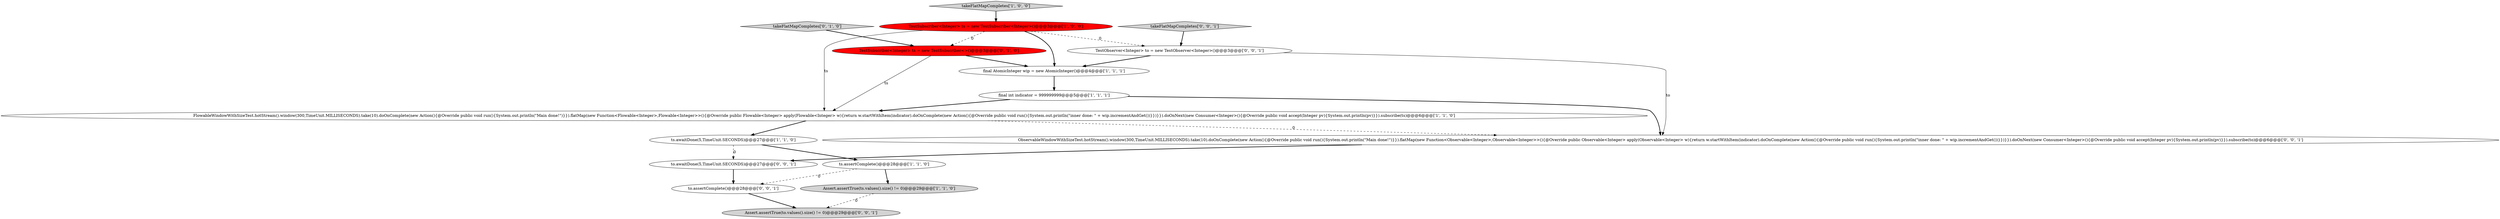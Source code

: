 digraph {
2 [style = filled, label = "final int indicator = 999999999@@@5@@@['1', '1', '1']", fillcolor = white, shape = ellipse image = "AAA0AAABBB1BBB"];
4 [style = filled, label = "TestSubscriber<Integer> ts = new TestSubscriber<Integer>()@@@3@@@['1', '0', '0']", fillcolor = red, shape = ellipse image = "AAA1AAABBB1BBB"];
12 [style = filled, label = "Assert.assertTrue(to.values().size() != 0)@@@29@@@['0', '0', '1']", fillcolor = lightgray, shape = ellipse image = "AAA0AAABBB3BBB"];
7 [style = filled, label = "ts.awaitDone(5,TimeUnit.SECONDS)@@@27@@@['1', '1', '0']", fillcolor = white, shape = ellipse image = "AAA0AAABBB1BBB"];
6 [style = filled, label = "FlowableWindowWithSizeTest.hotStream().window(300,TimeUnit.MILLISECONDS).take(10).doOnComplete(new Action(){@Override public void run(){System.out.println(\"Main done!\")}}).flatMap(new Function<Flowable<Integer>,Flowable<Integer>>(){@Override public Flowable<Integer> apply(Flowable<Integer> w){return w.startWithItem(indicator).doOnComplete(new Action(){@Override public void run(){System.out.println(\"inner done: \" + wip.incrementAndGet())}})}}).doOnNext(new Consumer<Integer>(){@Override public void accept(Integer pv){System.out.println(pv)}}).subscribe(ts)@@@6@@@['1', '1', '0']", fillcolor = white, shape = ellipse image = "AAA0AAABBB1BBB"];
13 [style = filled, label = "takeFlatMapCompletes['0', '0', '1']", fillcolor = lightgray, shape = diamond image = "AAA0AAABBB3BBB"];
9 [style = filled, label = "TestSubscriber<Integer> ts = new TestSubscriber<>()@@@3@@@['0', '1', '0']", fillcolor = red, shape = ellipse image = "AAA1AAABBB2BBB"];
5 [style = filled, label = "final AtomicInteger wip = new AtomicInteger()@@@4@@@['1', '1', '1']", fillcolor = white, shape = ellipse image = "AAA0AAABBB1BBB"];
10 [style = filled, label = "to.assertComplete()@@@28@@@['0', '0', '1']", fillcolor = white, shape = ellipse image = "AAA0AAABBB3BBB"];
8 [style = filled, label = "takeFlatMapCompletes['0', '1', '0']", fillcolor = lightgray, shape = diamond image = "AAA0AAABBB2BBB"];
1 [style = filled, label = "takeFlatMapCompletes['1', '0', '0']", fillcolor = lightgray, shape = diamond image = "AAA0AAABBB1BBB"];
15 [style = filled, label = "TestObserver<Integer> to = new TestObserver<Integer>()@@@3@@@['0', '0', '1']", fillcolor = white, shape = ellipse image = "AAA0AAABBB3BBB"];
0 [style = filled, label = "Assert.assertTrue(ts.values().size() != 0)@@@29@@@['1', '1', '0']", fillcolor = lightgray, shape = ellipse image = "AAA0AAABBB1BBB"];
11 [style = filled, label = "to.awaitDone(5,TimeUnit.SECONDS)@@@27@@@['0', '0', '1']", fillcolor = white, shape = ellipse image = "AAA0AAABBB3BBB"];
3 [style = filled, label = "ts.assertComplete()@@@28@@@['1', '1', '0']", fillcolor = white, shape = ellipse image = "AAA0AAABBB1BBB"];
14 [style = filled, label = "ObservableWindowWithSizeTest.hotStream().window(300,TimeUnit.MILLISECONDS).take(10).doOnComplete(new Action(){@Override public void run(){System.out.println(\"Main done!\")}}).flatMap(new Function<Observable<Integer>,Observable<Integer>>(){@Override public Observable<Integer> apply(Observable<Integer> w){return w.startWithItem(indicator).doOnComplete(new Action(){@Override public void run(){System.out.println(\"inner done: \" + wip.incrementAndGet())}})}}).doOnNext(new Consumer<Integer>(){@Override public void accept(Integer pv){System.out.println(pv)}}).subscribe(to)@@@6@@@['0', '0', '1']", fillcolor = white, shape = ellipse image = "AAA0AAABBB3BBB"];
1->4 [style = bold, label=""];
2->6 [style = bold, label=""];
7->11 [style = dashed, label="0"];
0->12 [style = dashed, label="0"];
6->14 [style = dashed, label="0"];
7->3 [style = bold, label=""];
15->5 [style = bold, label=""];
3->0 [style = bold, label=""];
4->9 [style = dashed, label="0"];
9->6 [style = solid, label="ts"];
5->2 [style = bold, label=""];
11->10 [style = bold, label=""];
10->12 [style = bold, label=""];
4->15 [style = dashed, label="0"];
2->14 [style = bold, label=""];
8->9 [style = bold, label=""];
9->5 [style = bold, label=""];
3->10 [style = dashed, label="0"];
13->15 [style = bold, label=""];
6->7 [style = bold, label=""];
15->14 [style = solid, label="to"];
14->11 [style = bold, label=""];
4->5 [style = bold, label=""];
4->6 [style = solid, label="ts"];
}
